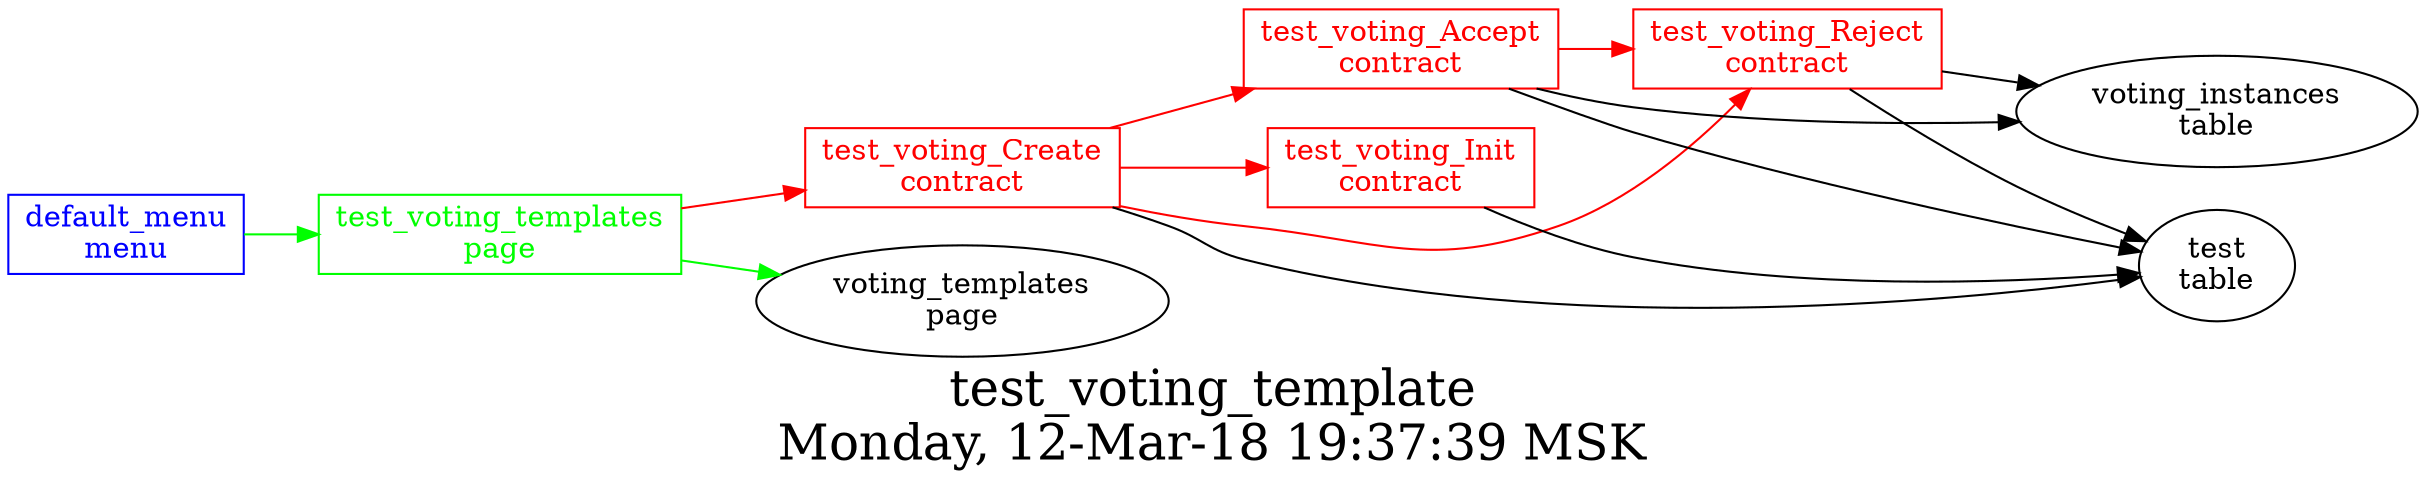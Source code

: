 digraph G {
graph [
  fontsize="24";
  label="test_voting_template\nMonday, 12-Mar-18 19:37:39 MSK";
  nojustify=true;
  ordering=out;
  rankdir=LR;
  size="30";
];
"default_menu\nmenu" -> "test_voting_templates\npage"  [ color=green ]
"default_menu\nmenu" [color=blue, fontcolor=blue, group=menus, shape=record];
"test_voting_templates\npage" -> "test_voting_Create\ncontract"  [ color=red ]
"test_voting_templates\npage" -> "voting_templates\npage"  [ color=green ]
"test_voting_templates\npage" [color=green, fontcolor=green, group=pages, shape=record];
"test_voting_Accept\ncontract" -> "test_voting_Reject\ncontract"  [ color=red ]
"test_voting_Accept\ncontract" -> "voting_instances\ntable"  [ color="" ]
"test_voting_Accept\ncontract" -> "test\ntable"  [ color="" ]
"test_voting_Accept\ncontract" [color=red, fontcolor=red, group=contracts, shape=record];
"test_voting_Create\ncontract" -> "test_voting_Accept\ncontract"  [ color=red ]
"test_voting_Create\ncontract" -> "test_voting_Init\ncontract"  [ color=red ]
"test_voting_Create\ncontract" -> "test_voting_Reject\ncontract"  [ color=red ]
"test_voting_Create\ncontract" -> "test\ntable"  [ color="" ]
"test_voting_Create\ncontract" [color=red, fontcolor=red, group=contracts, shape=record];
"test_voting_Init\ncontract" -> "test\ntable"  [ color="" ]
"test_voting_Init\ncontract" [color=red, fontcolor=red, group=contracts, shape=record];
"test_voting_Reject\ncontract" -> "voting_instances\ntable"  [ color="" ]
"test_voting_Reject\ncontract" -> "test\ntable"  [ color="" ]
"test_voting_Reject\ncontract" [color=red, fontcolor=red, group=contracts, shape=record];
"test\ntable" [color="", fontcolor="", group=tables, shape=""];
}
